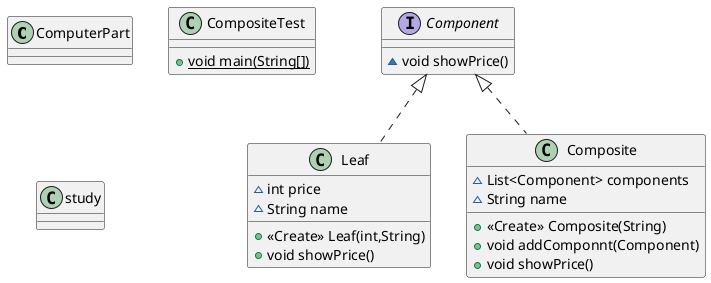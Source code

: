 @startuml
class ComputerPart {
}
interface Component {
~ void showPrice()
}

class Leaf {
~ int price
~ String name
+ <<Create>> Leaf(int,String)
+ void showPrice()
}


class Composite {
~ List<Component> components
~ String name
+ <<Create>> Composite(String)
+ void addComponnt(Component)
+ void showPrice()
}


class CompositeTest {
+ {static} void main(String[])
}

class study {
}


Component <|.. Leaf
Component <|.. Composite
@enduml